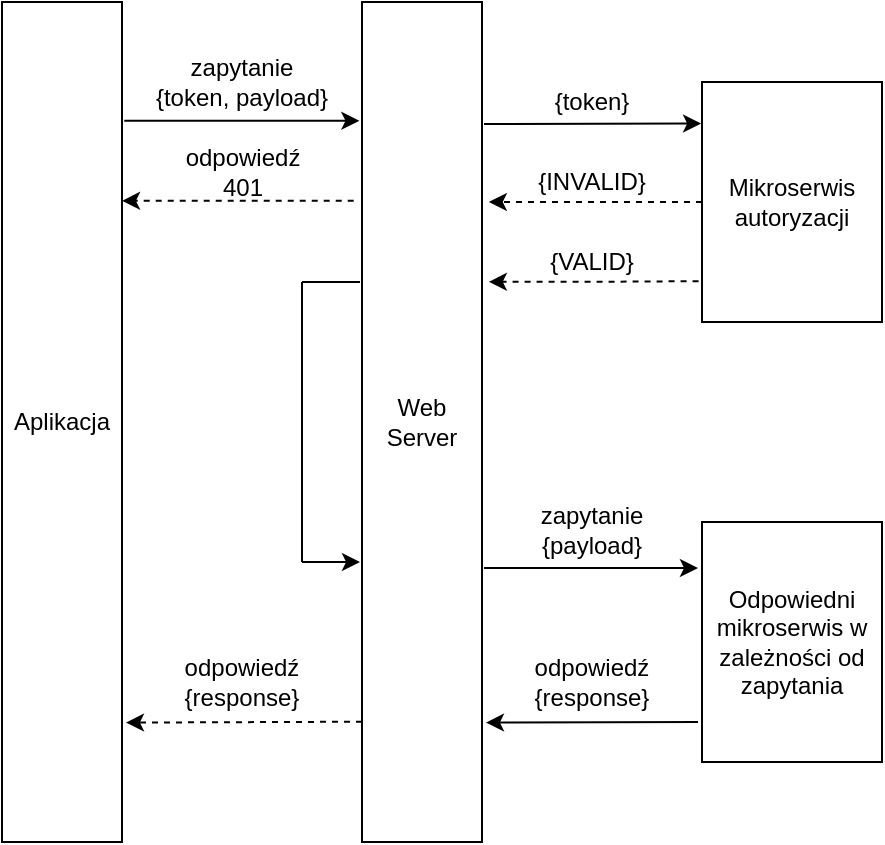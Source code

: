 <mxfile version="13.10.1" type="device"><diagram id="2Fy_vUuch7VDUkxZCZJI" name="Page-1"><mxGraphModel dx="400" dy="522" grid="1" gridSize="10" guides="1" tooltips="1" connect="1" arrows="1" fold="1" page="1" pageScale="1" pageWidth="1169" pageHeight="827" math="0" shadow="0"><root><mxCell id="0"/><mxCell id="1" parent="0"/><mxCell id="8m4TYYfbmEdeyVNqxfWg-1" value="Aplikacja" style="rounded=0;whiteSpace=wrap;html=1;" vertex="1" parent="1"><mxGeometry x="110" y="100" width="60" height="420" as="geometry"/></mxCell><mxCell id="8m4TYYfbmEdeyVNqxfWg-2" value="Web Server" style="rounded=0;whiteSpace=wrap;html=1;" vertex="1" parent="1"><mxGeometry x="290" y="100" width="60" height="420" as="geometry"/></mxCell><mxCell id="8m4TYYfbmEdeyVNqxfWg-3" value="" style="endArrow=classic;html=1;exitX=1.019;exitY=0.109;exitDx=0;exitDy=0;exitPerimeter=0;entryX=-0.022;entryY=0.109;entryDx=0;entryDy=0;entryPerimeter=0;" edge="1" parent="1"><mxGeometry width="50" height="50" relative="1" as="geometry"><mxPoint x="171.14" y="159.43" as="sourcePoint"/><mxPoint x="288.68" y="159.43" as="targetPoint"/></mxGeometry></mxCell><mxCell id="8m4TYYfbmEdeyVNqxfWg-4" value="zapytanie&lt;br&gt;{token, payload}" style="text;html=1;strokeColor=none;fillColor=none;align=center;verticalAlign=middle;whiteSpace=wrap;rounded=0;" vertex="1" parent="1"><mxGeometry x="170" y="130.38" width="120" height="20" as="geometry"/></mxCell><mxCell id="8m4TYYfbmEdeyVNqxfWg-5" value="" style="endArrow=classic;html=1;exitX=0;exitY=0.933;exitDx=0;exitDy=0;exitPerimeter=0;entryX=1.033;entryY=0.934;entryDx=0;entryDy=0;entryPerimeter=0;dashed=1;" edge="1" parent="1"><mxGeometry width="50" height="50" relative="1" as="geometry"><mxPoint x="290" y="459.85" as="sourcePoint"/><mxPoint x="171.98" y="460.3" as="targetPoint"/></mxGeometry></mxCell><mxCell id="8m4TYYfbmEdeyVNqxfWg-6" value="odpowiedź&lt;br&gt;{response}" style="text;html=1;strokeColor=none;fillColor=none;align=center;verticalAlign=middle;whiteSpace=wrap;rounded=0;" vertex="1" parent="1"><mxGeometry x="170" y="430" width="120" height="20" as="geometry"/></mxCell><mxCell id="8m4TYYfbmEdeyVNqxfWg-7" value="Mikroserwis autoryzacji" style="rounded=0;whiteSpace=wrap;html=1;" vertex="1" parent="1"><mxGeometry x="460" y="140" width="90" height="120" as="geometry"/></mxCell><mxCell id="8m4TYYfbmEdeyVNqxfWg-8" value="" style="endArrow=classic;html=1;entryX=-0.005;entryY=0.173;entryDx=0;entryDy=0;entryPerimeter=0;" edge="1" parent="1" target="8m4TYYfbmEdeyVNqxfWg-7"><mxGeometry width="50" height="50" relative="1" as="geometry"><mxPoint x="351" y="161" as="sourcePoint"/><mxPoint x="410" y="170" as="targetPoint"/></mxGeometry></mxCell><mxCell id="8m4TYYfbmEdeyVNqxfWg-9" value="{token}" style="text;html=1;strokeColor=none;fillColor=none;align=center;verticalAlign=middle;whiteSpace=wrap;rounded=0;" vertex="1" parent="1"><mxGeometry x="350" y="140" width="110" height="20" as="geometry"/></mxCell><mxCell id="8m4TYYfbmEdeyVNqxfWg-10" value="" style="endArrow=classic;html=1;entryX=0.031;entryY=1;entryDx=0;entryDy=0;entryPerimeter=0;exitX=1;exitY=1;exitDx=0;exitDy=0;dashed=1;" edge="1" parent="1" source="8m4TYYfbmEdeyVNqxfWg-11" target="8m4TYYfbmEdeyVNqxfWg-11"><mxGeometry width="50" height="50" relative="1" as="geometry"><mxPoint x="370" y="260" as="sourcePoint"/><mxPoint x="420" y="210" as="targetPoint"/><Array as="points"><mxPoint x="405" y="200"/></Array></mxGeometry></mxCell><mxCell id="8m4TYYfbmEdeyVNqxfWg-11" value="{INVALID}" style="text;html=1;strokeColor=none;fillColor=none;align=center;verticalAlign=middle;whiteSpace=wrap;rounded=0;" vertex="1" parent="1"><mxGeometry x="350" y="180" width="110" height="20" as="geometry"/></mxCell><mxCell id="8m4TYYfbmEdeyVNqxfWg-12" value="" style="endArrow=classic;html=1;dashed=1;exitX=-0.036;exitY=0.301;exitDx=0;exitDy=0;exitPerimeter=0;entryX=1.033;entryY=0.301;entryDx=0;entryDy=0;entryPerimeter=0;" edge="1" parent="1"><mxGeometry width="50" height="50" relative="1" as="geometry"><mxPoint x="285.86" y="199.43" as="sourcePoint"/><mxPoint x="170.0" y="199.43" as="targetPoint"/></mxGeometry></mxCell><mxCell id="8m4TYYfbmEdeyVNqxfWg-13" value="odpowiedź&lt;br&gt;401" style="text;html=1;align=center;verticalAlign=middle;resizable=0;points=[];autosize=1;" vertex="1" parent="1"><mxGeometry x="195" y="170" width="70" height="30" as="geometry"/></mxCell><mxCell id="8m4TYYfbmEdeyVNqxfWg-14" value="" style="endArrow=classic;html=1;entryX=0.031;entryY=1;entryDx=0;entryDy=0;entryPerimeter=0;exitX=-0.019;exitY=0.597;exitDx=0;exitDy=0;exitPerimeter=0;dashed=1;" edge="1" parent="1" target="8m4TYYfbmEdeyVNqxfWg-15"><mxGeometry width="50" height="50" relative="1" as="geometry"><mxPoint x="458.29" y="239.6" as="sourcePoint"/><mxPoint x="420" y="249.9" as="targetPoint"/><Array as="points"><mxPoint x="405" y="239.9"/></Array></mxGeometry></mxCell><mxCell id="8m4TYYfbmEdeyVNqxfWg-15" value="{VALID}" style="text;html=1;strokeColor=none;fillColor=none;align=center;verticalAlign=middle;whiteSpace=wrap;rounded=0;" vertex="1" parent="1"><mxGeometry x="350" y="219.9" width="110" height="20" as="geometry"/></mxCell><mxCell id="8m4TYYfbmEdeyVNqxfWg-16" value="" style="endArrow=classic;html=1;" edge="1" parent="1"><mxGeometry width="50" height="50" relative="1" as="geometry"><mxPoint x="260" y="380" as="sourcePoint"/><mxPoint x="289" y="380" as="targetPoint"/></mxGeometry></mxCell><mxCell id="8m4TYYfbmEdeyVNqxfWg-17" value="" style="endArrow=none;html=1;" edge="1" parent="1"><mxGeometry width="50" height="50" relative="1" as="geometry"><mxPoint x="260" y="380" as="sourcePoint"/><mxPoint x="260" y="240" as="targetPoint"/></mxGeometry></mxCell><mxCell id="8m4TYYfbmEdeyVNqxfWg-18" value="" style="endArrow=none;html=1;strokeWidth=1;" edge="1" parent="1"><mxGeometry width="50" height="50" relative="1" as="geometry"><mxPoint x="260" y="240" as="sourcePoint"/><mxPoint x="289" y="240" as="targetPoint"/></mxGeometry></mxCell><mxCell id="8m4TYYfbmEdeyVNqxfWg-19" value="" style="endArrow=classic;html=1;strokeWidth=1;" edge="1" parent="1"><mxGeometry width="50" height="50" relative="1" as="geometry"><mxPoint x="351" y="383" as="sourcePoint"/><mxPoint x="458" y="383" as="targetPoint"/></mxGeometry></mxCell><mxCell id="8m4TYYfbmEdeyVNqxfWg-22" value="zapytanie&lt;br&gt;{payload}" style="text;html=1;strokeColor=none;fillColor=none;align=center;verticalAlign=middle;whiteSpace=wrap;rounded=0;" vertex="1" parent="1"><mxGeometry x="370" y="354" width="70" height="20" as="geometry"/></mxCell><mxCell id="8m4TYYfbmEdeyVNqxfWg-24" value="Odpowiedni mikroserwis w zależności od zapytania" style="rounded=0;whiteSpace=wrap;html=1;" vertex="1" parent="1"><mxGeometry x="460" y="360" width="90" height="120" as="geometry"/></mxCell><mxCell id="8m4TYYfbmEdeyVNqxfWg-25" value="" style="endArrow=classic;html=1;entryX=1.033;entryY=0.934;entryDx=0;entryDy=0;entryPerimeter=0;" edge="1" parent="1"><mxGeometry width="50" height="50" relative="1" as="geometry"><mxPoint x="458" y="460" as="sourcePoint"/><mxPoint x="351.98" y="460.3" as="targetPoint"/></mxGeometry></mxCell><mxCell id="8m4TYYfbmEdeyVNqxfWg-26" value="odpowiedź&lt;br&gt;{response}" style="text;html=1;strokeColor=none;fillColor=none;align=center;verticalAlign=middle;whiteSpace=wrap;rounded=0;" vertex="1" parent="1"><mxGeometry x="350" y="430" width="110" height="20" as="geometry"/></mxCell></root></mxGraphModel></diagram></mxfile>